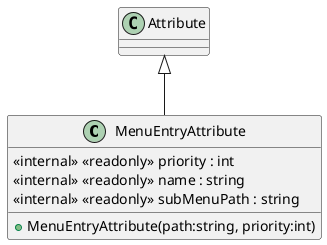 @startuml
class MenuEntryAttribute {
    <<internal>> <<readonly>> priority : int
    <<internal>> <<readonly>> name : string
    <<internal>> <<readonly>> subMenuPath : string
    + MenuEntryAttribute(path:string, priority:int)
}
Attribute <|-- MenuEntryAttribute
@enduml
